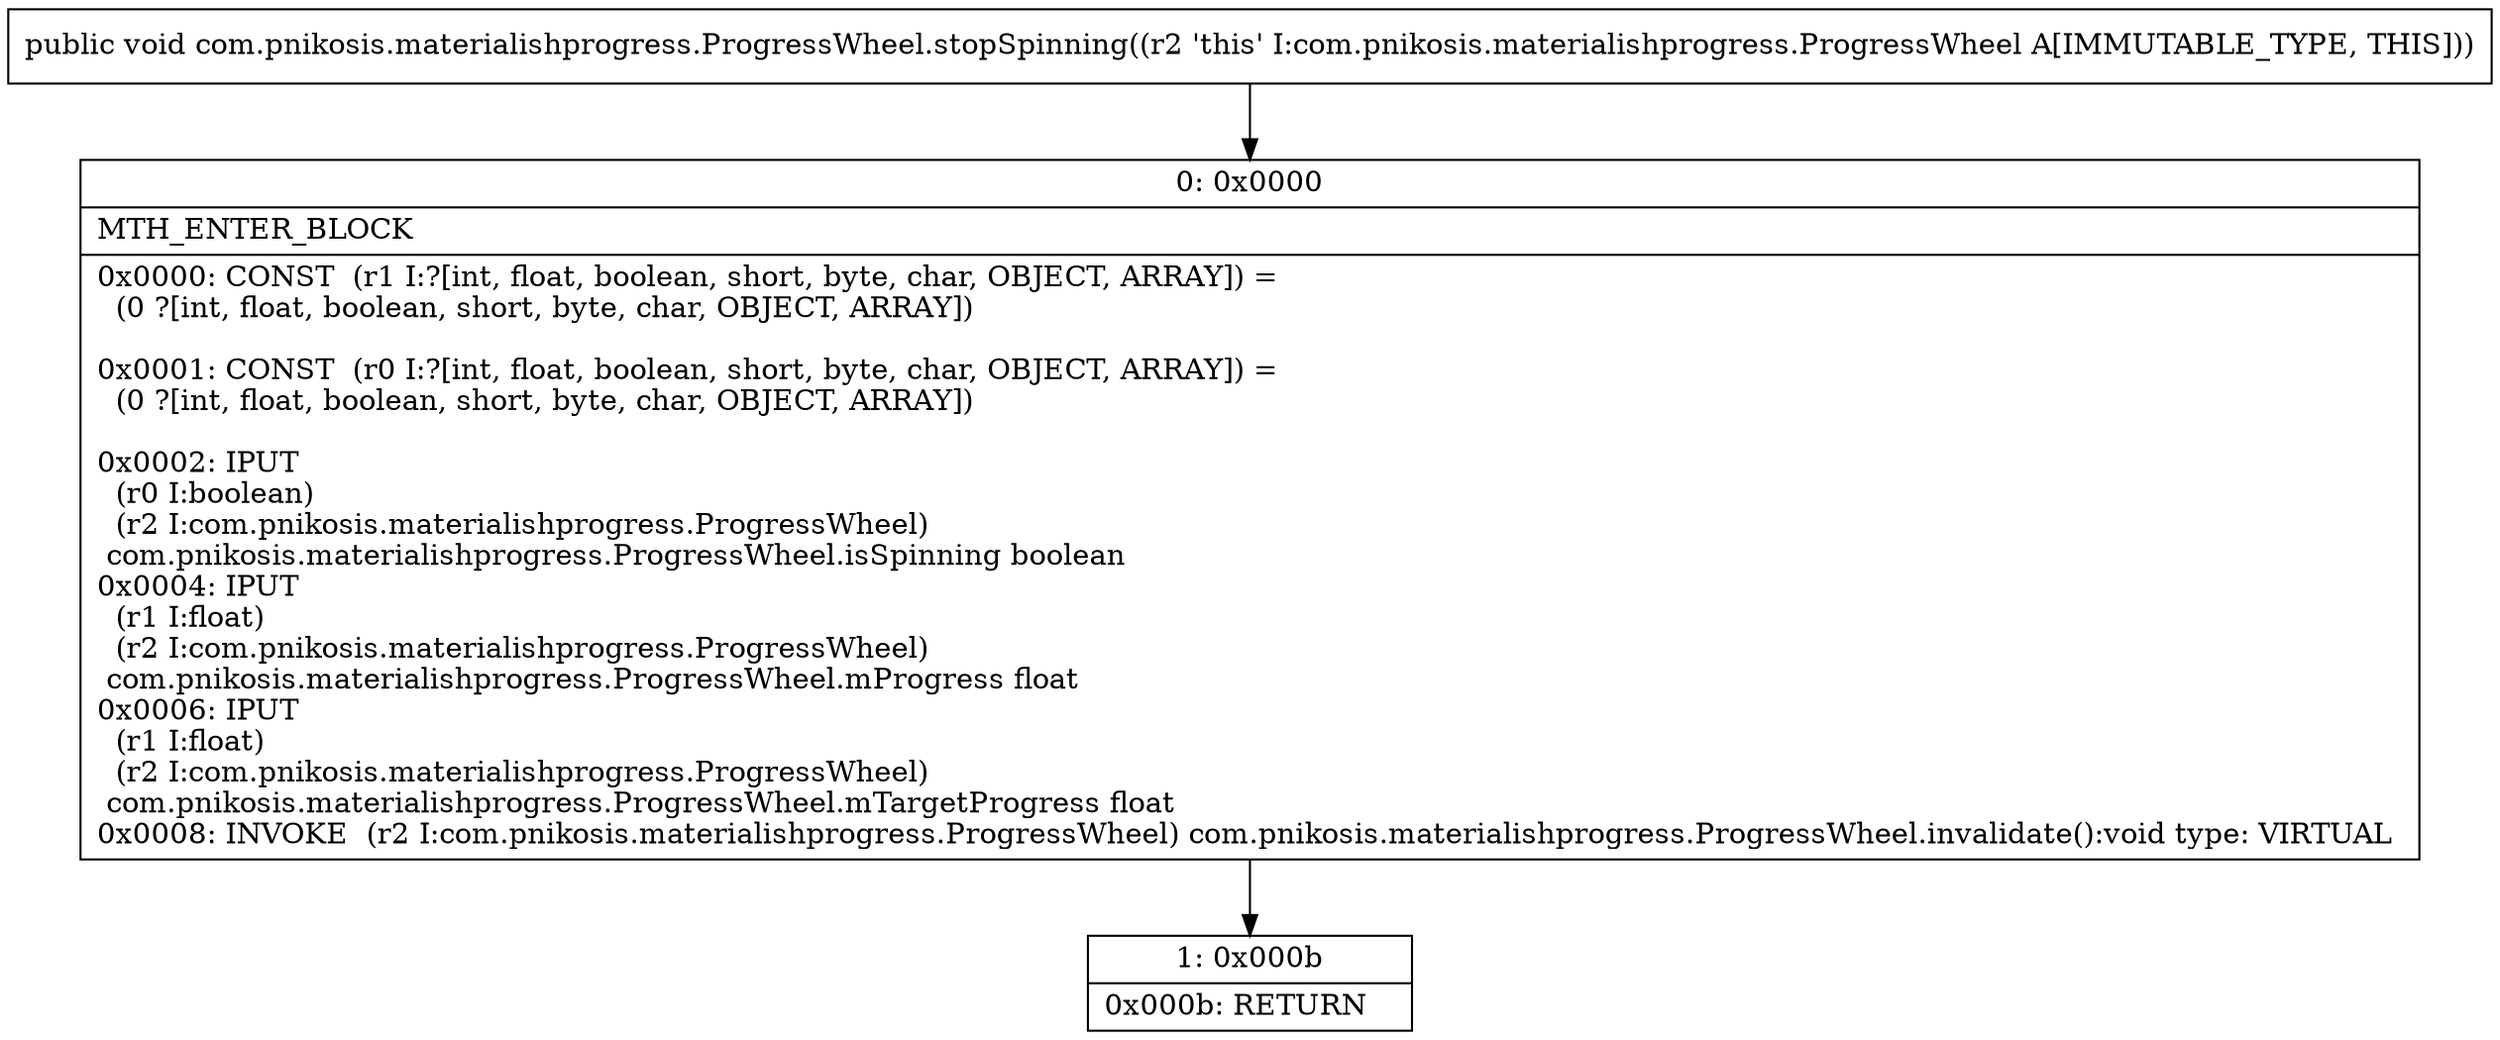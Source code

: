digraph "CFG forcom.pnikosis.materialishprogress.ProgressWheel.stopSpinning()V" {
Node_0 [shape=record,label="{0\:\ 0x0000|MTH_ENTER_BLOCK\l|0x0000: CONST  (r1 I:?[int, float, boolean, short, byte, char, OBJECT, ARRAY]) = \l  (0 ?[int, float, boolean, short, byte, char, OBJECT, ARRAY])\l \l0x0001: CONST  (r0 I:?[int, float, boolean, short, byte, char, OBJECT, ARRAY]) = \l  (0 ?[int, float, boolean, short, byte, char, OBJECT, ARRAY])\l \l0x0002: IPUT  \l  (r0 I:boolean)\l  (r2 I:com.pnikosis.materialishprogress.ProgressWheel)\l com.pnikosis.materialishprogress.ProgressWheel.isSpinning boolean \l0x0004: IPUT  \l  (r1 I:float)\l  (r2 I:com.pnikosis.materialishprogress.ProgressWheel)\l com.pnikosis.materialishprogress.ProgressWheel.mProgress float \l0x0006: IPUT  \l  (r1 I:float)\l  (r2 I:com.pnikosis.materialishprogress.ProgressWheel)\l com.pnikosis.materialishprogress.ProgressWheel.mTargetProgress float \l0x0008: INVOKE  (r2 I:com.pnikosis.materialishprogress.ProgressWheel) com.pnikosis.materialishprogress.ProgressWheel.invalidate():void type: VIRTUAL \l}"];
Node_1 [shape=record,label="{1\:\ 0x000b|0x000b: RETURN   \l}"];
MethodNode[shape=record,label="{public void com.pnikosis.materialishprogress.ProgressWheel.stopSpinning((r2 'this' I:com.pnikosis.materialishprogress.ProgressWheel A[IMMUTABLE_TYPE, THIS])) }"];
MethodNode -> Node_0;
Node_0 -> Node_1;
}

